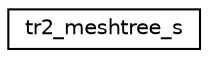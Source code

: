 digraph "Graphical Class Hierarchy"
{
 // INTERACTIVE_SVG=YES
  edge [fontname="Helvetica",fontsize="10",labelfontname="Helvetica",labelfontsize="10"];
  node [fontname="Helvetica",fontsize="10",shape=record];
  rankdir="LR";
  Node1 [label="tr2_meshtree_s",height=0.2,width=0.4,color="black", fillcolor="white", style="filled",URL="$_tomb_raider_8h.html#structtr2__meshtree__s"];
}
